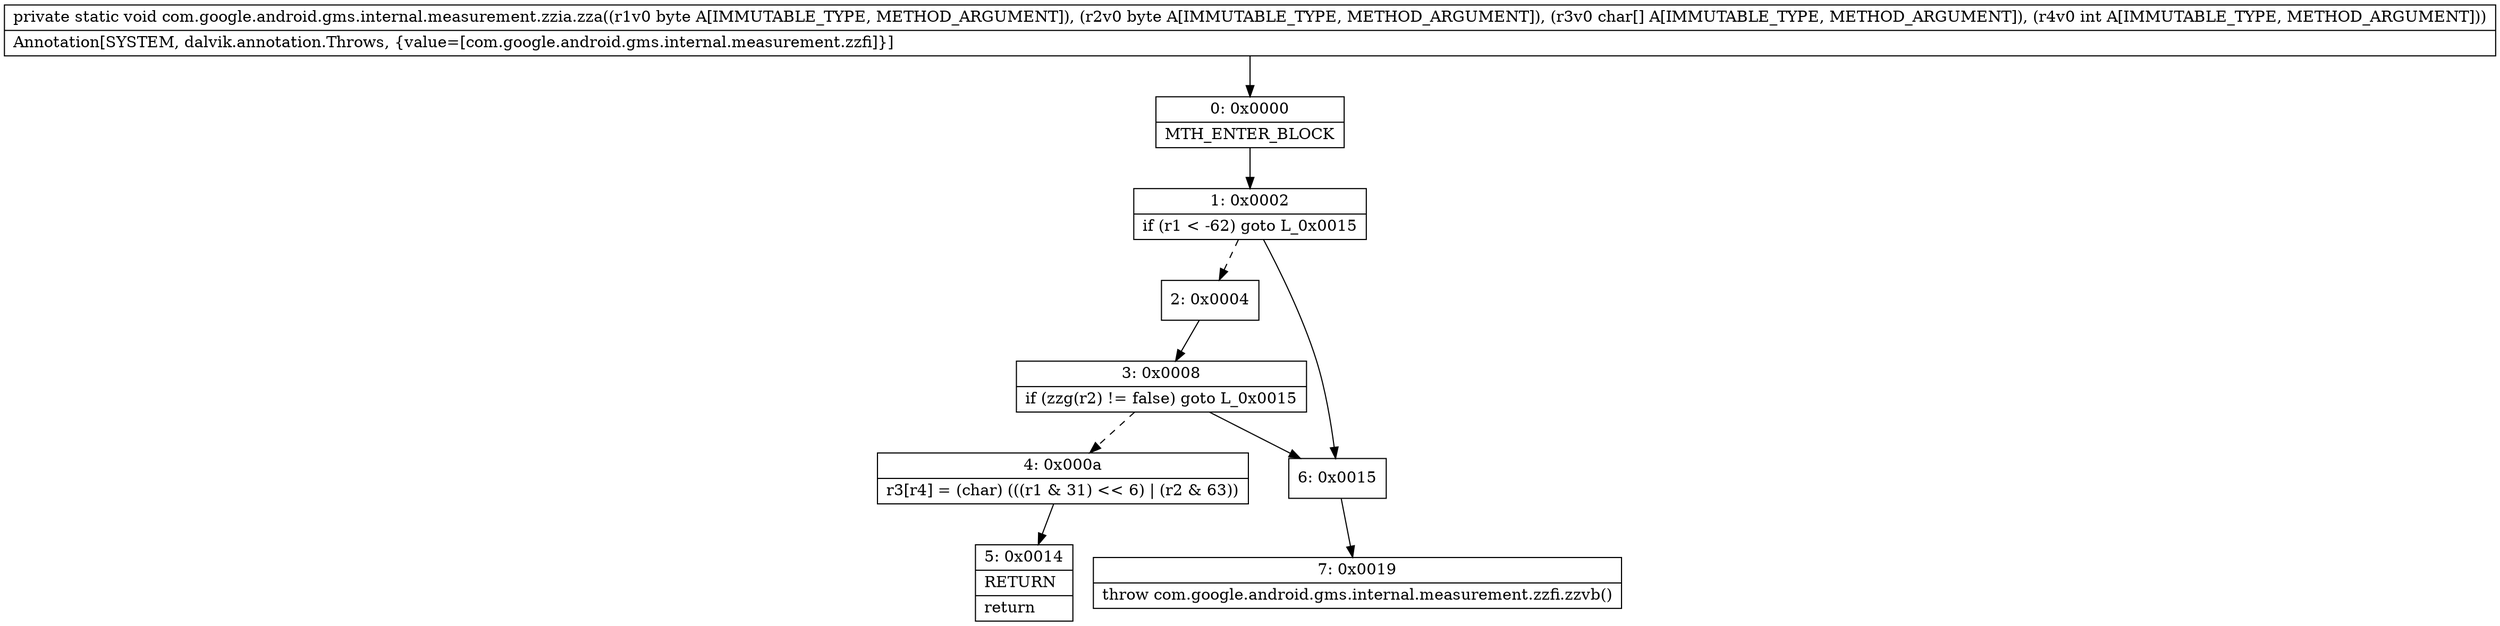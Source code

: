 digraph "CFG forcom.google.android.gms.internal.measurement.zzia.zza(BB[CI)V" {
Node_0 [shape=record,label="{0\:\ 0x0000|MTH_ENTER_BLOCK\l}"];
Node_1 [shape=record,label="{1\:\ 0x0002|if (r1 \< \-62) goto L_0x0015\l}"];
Node_2 [shape=record,label="{2\:\ 0x0004}"];
Node_3 [shape=record,label="{3\:\ 0x0008|if (zzg(r2) != false) goto L_0x0015\l}"];
Node_4 [shape=record,label="{4\:\ 0x000a|r3[r4] = (char) (((r1 & 31) \<\< 6) \| (r2 & 63))\l}"];
Node_5 [shape=record,label="{5\:\ 0x0014|RETURN\l|return\l}"];
Node_6 [shape=record,label="{6\:\ 0x0015}"];
Node_7 [shape=record,label="{7\:\ 0x0019|throw com.google.android.gms.internal.measurement.zzfi.zzvb()\l}"];
MethodNode[shape=record,label="{private static void com.google.android.gms.internal.measurement.zzia.zza((r1v0 byte A[IMMUTABLE_TYPE, METHOD_ARGUMENT]), (r2v0 byte A[IMMUTABLE_TYPE, METHOD_ARGUMENT]), (r3v0 char[] A[IMMUTABLE_TYPE, METHOD_ARGUMENT]), (r4v0 int A[IMMUTABLE_TYPE, METHOD_ARGUMENT]))  | Annotation[SYSTEM, dalvik.annotation.Throws, \{value=[com.google.android.gms.internal.measurement.zzfi]\}]\l}"];
MethodNode -> Node_0;
Node_0 -> Node_1;
Node_1 -> Node_2[style=dashed];
Node_1 -> Node_6;
Node_2 -> Node_3;
Node_3 -> Node_4[style=dashed];
Node_3 -> Node_6;
Node_4 -> Node_5;
Node_6 -> Node_7;
}


